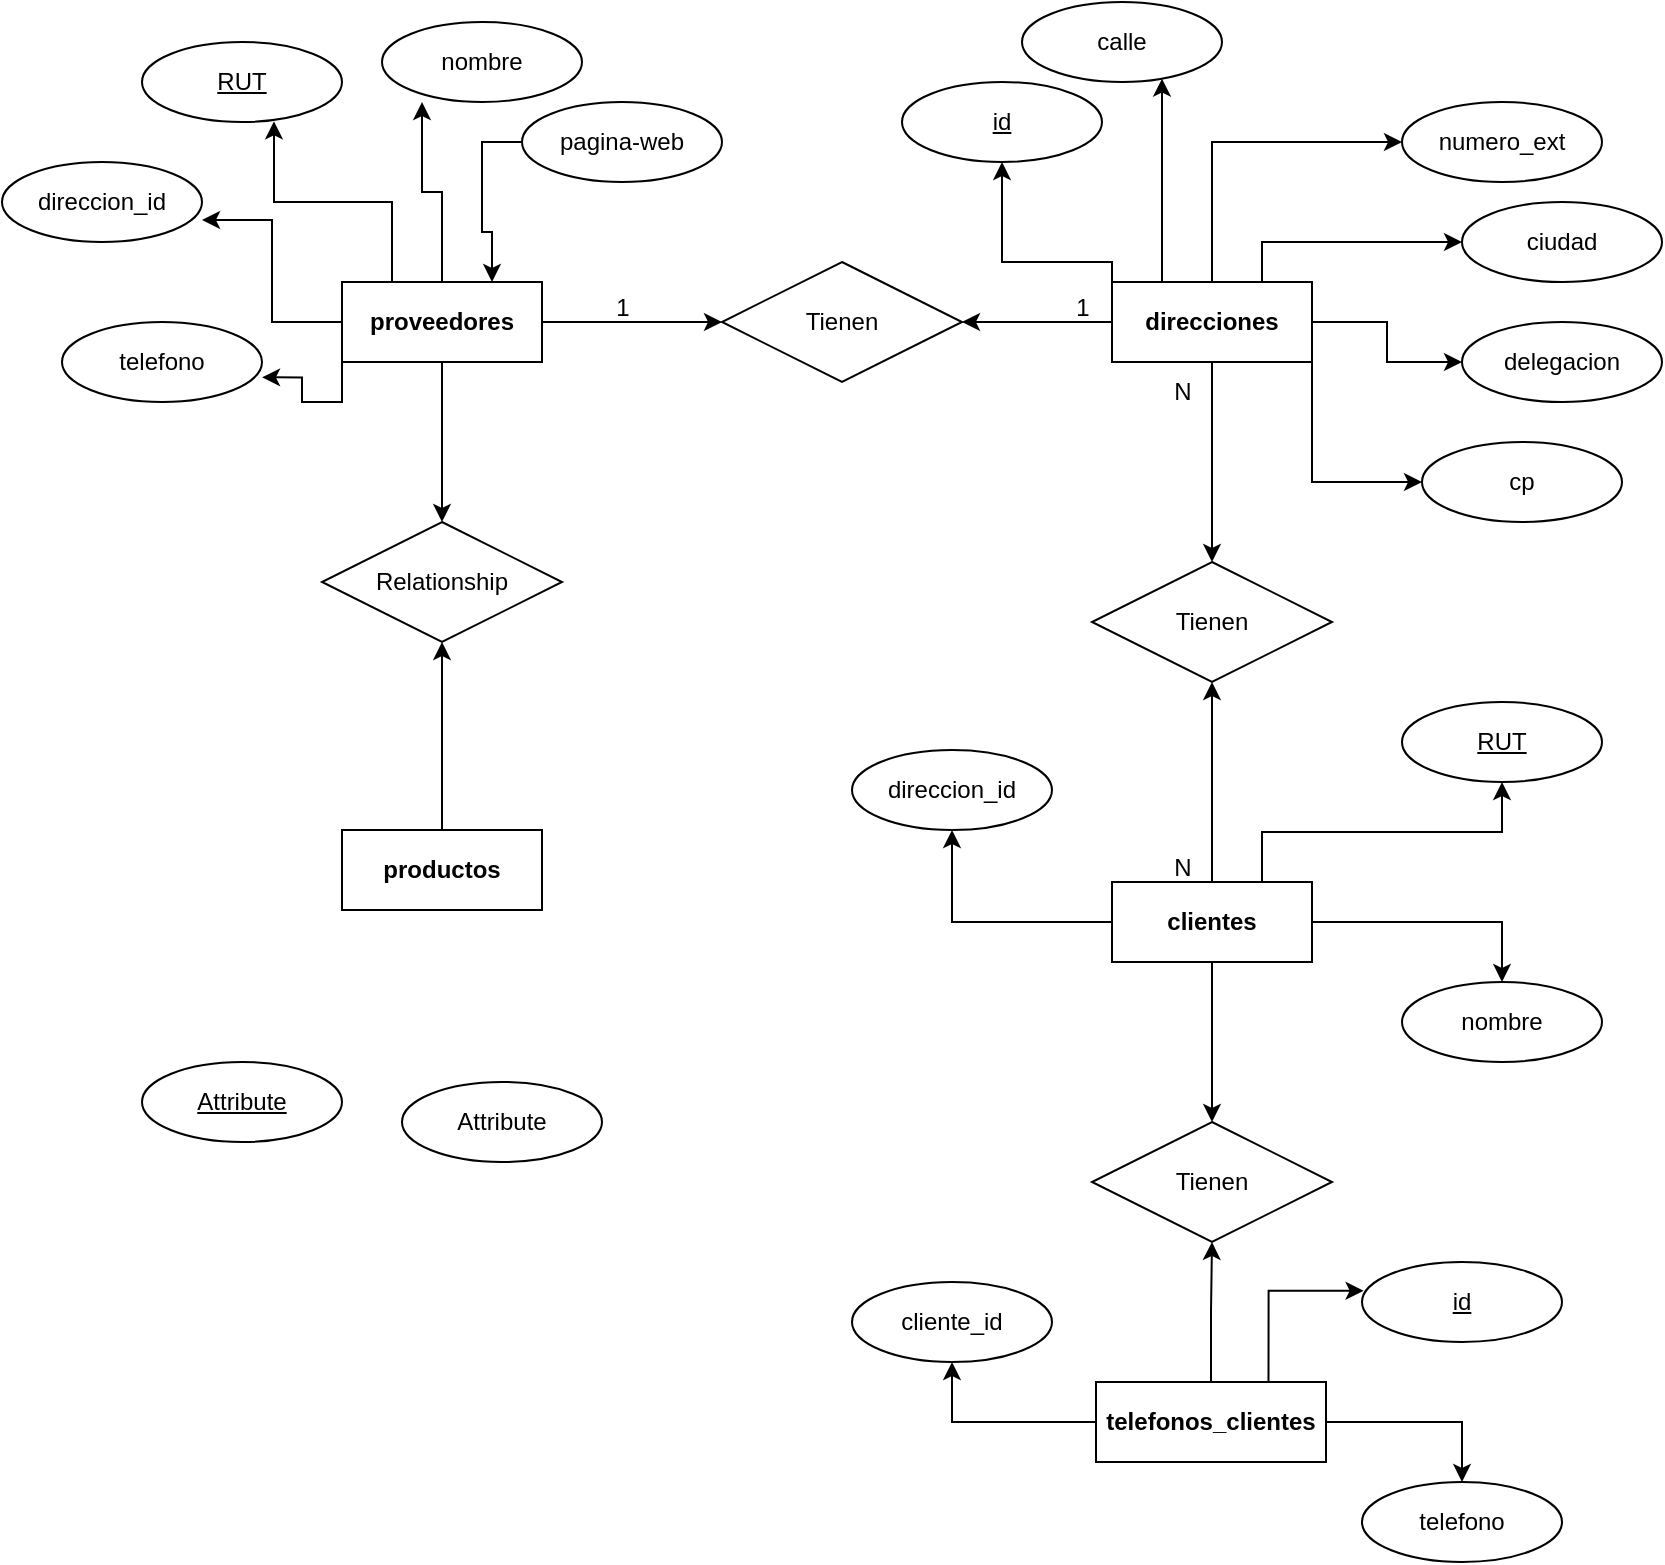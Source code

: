 <mxfile version="21.6.9" type="device">
  <diagram name="Página-1" id="r5auKBAjSaOcK4Md0aPP">
    <mxGraphModel dx="2316" dy="626" grid="1" gridSize="10" guides="1" tooltips="1" connect="1" arrows="1" fold="1" page="1" pageScale="1" pageWidth="1169" pageHeight="827" math="0" shadow="0">
      <root>
        <mxCell id="0" />
        <mxCell id="1" parent="0" />
        <mxCell id="DP8Jx5X4zibSQCms_1Pf-8" style="edgeStyle=orthogonalEdgeStyle;rounded=0;orthogonalLoop=1;jettySize=auto;html=1;exitX=0.5;exitY=0;exitDx=0;exitDy=0;entryX=0.2;entryY=1;entryDx=0;entryDy=0;entryPerimeter=0;" parent="1" source="DP8Jx5X4zibSQCms_1Pf-1" target="DP8Jx5X4zibSQCms_1Pf-4" edge="1">
          <mxGeometry relative="1" as="geometry" />
        </mxCell>
        <mxCell id="DP8Jx5X4zibSQCms_1Pf-9" style="edgeStyle=orthogonalEdgeStyle;rounded=0;orthogonalLoop=1;jettySize=auto;html=1;exitX=0.25;exitY=0;exitDx=0;exitDy=0;entryX=0.66;entryY=0.992;entryDx=0;entryDy=0;entryPerimeter=0;" parent="1" source="DP8Jx5X4zibSQCms_1Pf-1" target="DP8Jx5X4zibSQCms_1Pf-2" edge="1">
          <mxGeometry relative="1" as="geometry" />
        </mxCell>
        <mxCell id="DP8Jx5X4zibSQCms_1Pf-10" style="edgeStyle=orthogonalEdgeStyle;rounded=0;orthogonalLoop=1;jettySize=auto;html=1;exitX=0;exitY=0.5;exitDx=0;exitDy=0;entryX=1;entryY=0.725;entryDx=0;entryDy=0;entryPerimeter=0;" parent="1" source="DP8Jx5X4zibSQCms_1Pf-1" target="DP8Jx5X4zibSQCms_1Pf-5" edge="1">
          <mxGeometry relative="1" as="geometry" />
        </mxCell>
        <mxCell id="DP8Jx5X4zibSQCms_1Pf-11" style="edgeStyle=orthogonalEdgeStyle;rounded=0;orthogonalLoop=1;jettySize=auto;html=1;exitX=0;exitY=1;exitDx=0;exitDy=0;entryX=1;entryY=0.692;entryDx=0;entryDy=0;entryPerimeter=0;" parent="1" source="DP8Jx5X4zibSQCms_1Pf-1" target="DP8Jx5X4zibSQCms_1Pf-3" edge="1">
          <mxGeometry relative="1" as="geometry" />
        </mxCell>
        <mxCell id="DP8Jx5X4zibSQCms_1Pf-19" style="edgeStyle=orthogonalEdgeStyle;rounded=0;orthogonalLoop=1;jettySize=auto;html=1;exitX=1;exitY=0.5;exitDx=0;exitDy=0;entryX=0;entryY=0.5;entryDx=0;entryDy=0;" parent="1" source="DP8Jx5X4zibSQCms_1Pf-1" target="DP8Jx5X4zibSQCms_1Pf-13" edge="1">
          <mxGeometry relative="1" as="geometry" />
        </mxCell>
        <mxCell id="4TX8RcS20DUWZ-DZdMpi-28" style="edgeStyle=orthogonalEdgeStyle;rounded=0;orthogonalLoop=1;jettySize=auto;html=1;exitX=0.5;exitY=1;exitDx=0;exitDy=0;" edge="1" parent="1" source="DP8Jx5X4zibSQCms_1Pf-1" target="4TX8RcS20DUWZ-DZdMpi-27">
          <mxGeometry relative="1" as="geometry" />
        </mxCell>
        <mxCell id="DP8Jx5X4zibSQCms_1Pf-1" value="&lt;b&gt;proveedores&lt;/b&gt;" style="whiteSpace=wrap;html=1;align=center;" parent="1" vertex="1">
          <mxGeometry x="150" y="140" width="100" height="40" as="geometry" />
        </mxCell>
        <mxCell id="DP8Jx5X4zibSQCms_1Pf-2" value="RUT" style="ellipse;whiteSpace=wrap;html=1;align=center;fontStyle=4;" parent="1" vertex="1">
          <mxGeometry x="50" y="20" width="100" height="40" as="geometry" />
        </mxCell>
        <mxCell id="DP8Jx5X4zibSQCms_1Pf-3" value="telefono" style="ellipse;whiteSpace=wrap;html=1;align=center;" parent="1" vertex="1">
          <mxGeometry x="10" y="160" width="100" height="40" as="geometry" />
        </mxCell>
        <mxCell id="DP8Jx5X4zibSQCms_1Pf-4" value="nombre" style="ellipse;whiteSpace=wrap;html=1;align=center;" parent="1" vertex="1">
          <mxGeometry x="170" y="10" width="100" height="40" as="geometry" />
        </mxCell>
        <mxCell id="DP8Jx5X4zibSQCms_1Pf-5" value="direccion_id" style="ellipse;whiteSpace=wrap;html=1;align=center;" parent="1" vertex="1">
          <mxGeometry x="-20" y="80" width="100" height="40" as="geometry" />
        </mxCell>
        <mxCell id="4TX8RcS20DUWZ-DZdMpi-25" style="edgeStyle=orthogonalEdgeStyle;rounded=0;orthogonalLoop=1;jettySize=auto;html=1;exitX=0;exitY=0.5;exitDx=0;exitDy=0;entryX=0.75;entryY=0;entryDx=0;entryDy=0;" edge="1" parent="1" source="DP8Jx5X4zibSQCms_1Pf-6" target="DP8Jx5X4zibSQCms_1Pf-1">
          <mxGeometry relative="1" as="geometry" />
        </mxCell>
        <mxCell id="DP8Jx5X4zibSQCms_1Pf-6" value="pagina-web" style="ellipse;whiteSpace=wrap;html=1;align=center;" parent="1" vertex="1">
          <mxGeometry x="240" y="50" width="100" height="40" as="geometry" />
        </mxCell>
        <mxCell id="DP8Jx5X4zibSQCms_1Pf-20" style="edgeStyle=orthogonalEdgeStyle;rounded=0;orthogonalLoop=1;jettySize=auto;html=1;exitX=0;exitY=0.5;exitDx=0;exitDy=0;entryX=1;entryY=0.5;entryDx=0;entryDy=0;" parent="1" source="DP8Jx5X4zibSQCms_1Pf-7" target="DP8Jx5X4zibSQCms_1Pf-13" edge="1">
          <mxGeometry relative="1" as="geometry" />
        </mxCell>
        <mxCell id="DP8Jx5X4zibSQCms_1Pf-21" style="edgeStyle=orthogonalEdgeStyle;rounded=0;orthogonalLoop=1;jettySize=auto;html=1;exitX=0;exitY=0;exitDx=0;exitDy=0;entryX=0.5;entryY=1;entryDx=0;entryDy=0;" parent="1" source="DP8Jx5X4zibSQCms_1Pf-7" target="DP8Jx5X4zibSQCms_1Pf-14" edge="1">
          <mxGeometry relative="1" as="geometry">
            <Array as="points">
              <mxPoint x="535" y="130" />
              <mxPoint x="480" y="130" />
            </Array>
          </mxGeometry>
        </mxCell>
        <mxCell id="DP8Jx5X4zibSQCms_1Pf-22" style="edgeStyle=orthogonalEdgeStyle;rounded=0;orthogonalLoop=1;jettySize=auto;html=1;exitX=0.25;exitY=0;exitDx=0;exitDy=0;entryX=0.7;entryY=0.958;entryDx=0;entryDy=0;entryPerimeter=0;" parent="1" source="DP8Jx5X4zibSQCms_1Pf-7" target="DP8Jx5X4zibSQCms_1Pf-17" edge="1">
          <mxGeometry relative="1" as="geometry" />
        </mxCell>
        <mxCell id="DP8Jx5X4zibSQCms_1Pf-23" style="edgeStyle=orthogonalEdgeStyle;rounded=0;orthogonalLoop=1;jettySize=auto;html=1;exitX=0.5;exitY=0;exitDx=0;exitDy=0;entryX=0;entryY=0.5;entryDx=0;entryDy=0;" parent="1" source="DP8Jx5X4zibSQCms_1Pf-7" target="DP8Jx5X4zibSQCms_1Pf-18" edge="1">
          <mxGeometry relative="1" as="geometry" />
        </mxCell>
        <mxCell id="DP8Jx5X4zibSQCms_1Pf-24" style="edgeStyle=orthogonalEdgeStyle;rounded=0;orthogonalLoop=1;jettySize=auto;html=1;exitX=0.75;exitY=0;exitDx=0;exitDy=0;entryX=0;entryY=0.5;entryDx=0;entryDy=0;" parent="1" source="DP8Jx5X4zibSQCms_1Pf-7" target="DP8Jx5X4zibSQCms_1Pf-16" edge="1">
          <mxGeometry relative="1" as="geometry" />
        </mxCell>
        <mxCell id="DP8Jx5X4zibSQCms_1Pf-25" style="edgeStyle=orthogonalEdgeStyle;rounded=0;orthogonalLoop=1;jettySize=auto;html=1;exitX=1;exitY=0.5;exitDx=0;exitDy=0;" parent="1" source="DP8Jx5X4zibSQCms_1Pf-7" target="DP8Jx5X4zibSQCms_1Pf-15" edge="1">
          <mxGeometry relative="1" as="geometry" />
        </mxCell>
        <mxCell id="DP8Jx5X4zibSQCms_1Pf-27" style="edgeStyle=orthogonalEdgeStyle;rounded=0;orthogonalLoop=1;jettySize=auto;html=1;exitX=1;exitY=1;exitDx=0;exitDy=0;entryX=0;entryY=0.5;entryDx=0;entryDy=0;" parent="1" source="DP8Jx5X4zibSQCms_1Pf-7" target="DP8Jx5X4zibSQCms_1Pf-26" edge="1">
          <mxGeometry relative="1" as="geometry" />
        </mxCell>
        <mxCell id="DP8Jx5X4zibSQCms_1Pf-33" style="edgeStyle=orthogonalEdgeStyle;rounded=0;orthogonalLoop=1;jettySize=auto;html=1;exitX=0.5;exitY=1;exitDx=0;exitDy=0;entryX=0.5;entryY=0;entryDx=0;entryDy=0;" parent="1" source="DP8Jx5X4zibSQCms_1Pf-7" target="DP8Jx5X4zibSQCms_1Pf-30" edge="1">
          <mxGeometry relative="1" as="geometry" />
        </mxCell>
        <mxCell id="DP8Jx5X4zibSQCms_1Pf-7" value="&lt;b&gt;direcciones&lt;/b&gt;" style="whiteSpace=wrap;html=1;align=center;" parent="1" vertex="1">
          <mxGeometry x="535" y="140" width="100" height="40" as="geometry" />
        </mxCell>
        <mxCell id="DP8Jx5X4zibSQCms_1Pf-13" value="Tienen" style="shape=rhombus;perimeter=rhombusPerimeter;whiteSpace=wrap;html=1;align=center;" parent="1" vertex="1">
          <mxGeometry x="340" y="130" width="120" height="60" as="geometry" />
        </mxCell>
        <mxCell id="DP8Jx5X4zibSQCms_1Pf-14" value="id" style="ellipse;whiteSpace=wrap;html=1;align=center;fontStyle=4;" parent="1" vertex="1">
          <mxGeometry x="430" y="40" width="100" height="40" as="geometry" />
        </mxCell>
        <mxCell id="DP8Jx5X4zibSQCms_1Pf-15" value="delegacion" style="ellipse;whiteSpace=wrap;html=1;align=center;" parent="1" vertex="1">
          <mxGeometry x="710" y="160" width="100" height="40" as="geometry" />
        </mxCell>
        <mxCell id="DP8Jx5X4zibSQCms_1Pf-16" value="ciudad" style="ellipse;whiteSpace=wrap;html=1;align=center;" parent="1" vertex="1">
          <mxGeometry x="710" y="100" width="100" height="40" as="geometry" />
        </mxCell>
        <mxCell id="DP8Jx5X4zibSQCms_1Pf-17" value="calle" style="ellipse;whiteSpace=wrap;html=1;align=center;" parent="1" vertex="1">
          <mxGeometry x="490" width="100" height="40" as="geometry" />
        </mxCell>
        <mxCell id="DP8Jx5X4zibSQCms_1Pf-18" value="numero_ext" style="ellipse;whiteSpace=wrap;html=1;align=center;" parent="1" vertex="1">
          <mxGeometry x="680" y="50" width="100" height="40" as="geometry" />
        </mxCell>
        <mxCell id="DP8Jx5X4zibSQCms_1Pf-26" value="cp" style="ellipse;whiteSpace=wrap;html=1;align=center;" parent="1" vertex="1">
          <mxGeometry x="690" y="220" width="100" height="40" as="geometry" />
        </mxCell>
        <mxCell id="DP8Jx5X4zibSQCms_1Pf-28" value="1" style="text;html=1;align=center;verticalAlign=middle;resizable=0;points=[];autosize=1;strokeColor=none;fillColor=none;" parent="1" vertex="1">
          <mxGeometry x="275" y="138" width="30" height="30" as="geometry" />
        </mxCell>
        <mxCell id="DP8Jx5X4zibSQCms_1Pf-29" value="1" style="text;html=1;align=center;verticalAlign=middle;resizable=0;points=[];autosize=1;strokeColor=none;fillColor=none;" parent="1" vertex="1">
          <mxGeometry x="505" y="138" width="30" height="30" as="geometry" />
        </mxCell>
        <mxCell id="DP8Jx5X4zibSQCms_1Pf-30" value="Tienen" style="shape=rhombus;perimeter=rhombusPerimeter;whiteSpace=wrap;html=1;align=center;" parent="1" vertex="1">
          <mxGeometry x="525" y="280" width="120" height="60" as="geometry" />
        </mxCell>
        <mxCell id="DP8Jx5X4zibSQCms_1Pf-32" style="edgeStyle=orthogonalEdgeStyle;rounded=0;orthogonalLoop=1;jettySize=auto;html=1;exitX=0.5;exitY=0;exitDx=0;exitDy=0;entryX=0.5;entryY=1;entryDx=0;entryDy=0;" parent="1" source="DP8Jx5X4zibSQCms_1Pf-31" target="DP8Jx5X4zibSQCms_1Pf-30" edge="1">
          <mxGeometry relative="1" as="geometry" />
        </mxCell>
        <mxCell id="4TX8RcS20DUWZ-DZdMpi-5" style="edgeStyle=orthogonalEdgeStyle;rounded=0;orthogonalLoop=1;jettySize=auto;html=1;exitX=0;exitY=0.5;exitDx=0;exitDy=0;entryX=0.5;entryY=1;entryDx=0;entryDy=0;" edge="1" parent="1" source="DP8Jx5X4zibSQCms_1Pf-31" target="4TX8RcS20DUWZ-DZdMpi-1">
          <mxGeometry relative="1" as="geometry" />
        </mxCell>
        <mxCell id="4TX8RcS20DUWZ-DZdMpi-7" style="edgeStyle=orthogonalEdgeStyle;rounded=0;orthogonalLoop=1;jettySize=auto;html=1;exitX=1;exitY=0.5;exitDx=0;exitDy=0;entryX=0.5;entryY=0;entryDx=0;entryDy=0;" edge="1" parent="1" source="DP8Jx5X4zibSQCms_1Pf-31" target="DP8Jx5X4zibSQCms_1Pf-34">
          <mxGeometry relative="1" as="geometry" />
        </mxCell>
        <mxCell id="4TX8RcS20DUWZ-DZdMpi-8" style="edgeStyle=orthogonalEdgeStyle;rounded=0;orthogonalLoop=1;jettySize=auto;html=1;exitX=0.75;exitY=0;exitDx=0;exitDy=0;entryX=0.5;entryY=1;entryDx=0;entryDy=0;" edge="1" parent="1" source="DP8Jx5X4zibSQCms_1Pf-31" target="DP8Jx5X4zibSQCms_1Pf-35">
          <mxGeometry relative="1" as="geometry" />
        </mxCell>
        <mxCell id="4TX8RcS20DUWZ-DZdMpi-12" style="edgeStyle=orthogonalEdgeStyle;rounded=0;orthogonalLoop=1;jettySize=auto;html=1;exitX=0.5;exitY=1;exitDx=0;exitDy=0;entryX=0.5;entryY=0;entryDx=0;entryDy=0;" edge="1" parent="1" source="DP8Jx5X4zibSQCms_1Pf-31" target="4TX8RcS20DUWZ-DZdMpi-11">
          <mxGeometry relative="1" as="geometry" />
        </mxCell>
        <mxCell id="DP8Jx5X4zibSQCms_1Pf-31" value="&lt;b&gt;clientes&lt;/b&gt;" style="whiteSpace=wrap;html=1;align=center;" parent="1" vertex="1">
          <mxGeometry x="535" y="440" width="100" height="40" as="geometry" />
        </mxCell>
        <mxCell id="DP8Jx5X4zibSQCms_1Pf-34" value="nombre" style="ellipse;whiteSpace=wrap;html=1;align=center;" parent="1" vertex="1">
          <mxGeometry x="680" y="490" width="100" height="40" as="geometry" />
        </mxCell>
        <mxCell id="DP8Jx5X4zibSQCms_1Pf-35" value="RUT" style="ellipse;whiteSpace=wrap;html=1;align=center;fontStyle=4;" parent="1" vertex="1">
          <mxGeometry x="680" y="350" width="100" height="40" as="geometry" />
        </mxCell>
        <mxCell id="4TX8RcS20DUWZ-DZdMpi-1" value="direccion_id" style="ellipse;whiteSpace=wrap;html=1;align=center;" vertex="1" parent="1">
          <mxGeometry x="405" y="374" width="100" height="40" as="geometry" />
        </mxCell>
        <mxCell id="4TX8RcS20DUWZ-DZdMpi-9" value="N" style="text;html=1;align=center;verticalAlign=middle;resizable=0;points=[];autosize=1;strokeColor=none;fillColor=none;" vertex="1" parent="1">
          <mxGeometry x="555" y="180" width="30" height="30" as="geometry" />
        </mxCell>
        <mxCell id="4TX8RcS20DUWZ-DZdMpi-10" value="N" style="text;html=1;align=center;verticalAlign=middle;resizable=0;points=[];autosize=1;strokeColor=none;fillColor=none;" vertex="1" parent="1">
          <mxGeometry x="555" y="418" width="30" height="30" as="geometry" />
        </mxCell>
        <mxCell id="4TX8RcS20DUWZ-DZdMpi-11" value="Tienen" style="shape=rhombus;perimeter=rhombusPerimeter;whiteSpace=wrap;html=1;align=center;" vertex="1" parent="1">
          <mxGeometry x="525" y="560" width="120" height="60" as="geometry" />
        </mxCell>
        <mxCell id="4TX8RcS20DUWZ-DZdMpi-15" style="edgeStyle=orthogonalEdgeStyle;rounded=0;orthogonalLoop=1;jettySize=auto;html=1;exitX=0.5;exitY=0;exitDx=0;exitDy=0;entryX=0.5;entryY=1;entryDx=0;entryDy=0;" edge="1" parent="1" source="4TX8RcS20DUWZ-DZdMpi-13" target="4TX8RcS20DUWZ-DZdMpi-11">
          <mxGeometry relative="1" as="geometry" />
        </mxCell>
        <mxCell id="4TX8RcS20DUWZ-DZdMpi-22" style="edgeStyle=orthogonalEdgeStyle;rounded=0;orthogonalLoop=1;jettySize=auto;html=1;exitX=0.75;exitY=0;exitDx=0;exitDy=0;entryX=0.008;entryY=0.36;entryDx=0;entryDy=0;entryPerimeter=0;" edge="1" parent="1" source="4TX8RcS20DUWZ-DZdMpi-13" target="4TX8RcS20DUWZ-DZdMpi-21">
          <mxGeometry relative="1" as="geometry" />
        </mxCell>
        <mxCell id="4TX8RcS20DUWZ-DZdMpi-23" style="edgeStyle=orthogonalEdgeStyle;rounded=0;orthogonalLoop=1;jettySize=auto;html=1;exitX=1;exitY=0.5;exitDx=0;exitDy=0;entryX=0.5;entryY=0;entryDx=0;entryDy=0;" edge="1" parent="1" source="4TX8RcS20DUWZ-DZdMpi-13" target="4TX8RcS20DUWZ-DZdMpi-19">
          <mxGeometry relative="1" as="geometry" />
        </mxCell>
        <mxCell id="4TX8RcS20DUWZ-DZdMpi-24" style="edgeStyle=orthogonalEdgeStyle;rounded=0;orthogonalLoop=1;jettySize=auto;html=1;exitX=0;exitY=0.5;exitDx=0;exitDy=0;entryX=0.5;entryY=1;entryDx=0;entryDy=0;" edge="1" parent="1" source="4TX8RcS20DUWZ-DZdMpi-13" target="4TX8RcS20DUWZ-DZdMpi-20">
          <mxGeometry relative="1" as="geometry" />
        </mxCell>
        <mxCell id="4TX8RcS20DUWZ-DZdMpi-13" value="&lt;b&gt;telefonos_clientes&lt;/b&gt;" style="whiteSpace=wrap;html=1;align=center;" vertex="1" parent="1">
          <mxGeometry x="527" y="690" width="115" height="40" as="geometry" />
        </mxCell>
        <mxCell id="4TX8RcS20DUWZ-DZdMpi-19" value="telefono" style="ellipse;whiteSpace=wrap;html=1;align=center;" vertex="1" parent="1">
          <mxGeometry x="660" y="740" width="100" height="40" as="geometry" />
        </mxCell>
        <mxCell id="4TX8RcS20DUWZ-DZdMpi-20" value="cliente_id" style="ellipse;whiteSpace=wrap;html=1;align=center;" vertex="1" parent="1">
          <mxGeometry x="405" y="640" width="100" height="40" as="geometry" />
        </mxCell>
        <mxCell id="4TX8RcS20DUWZ-DZdMpi-21" value="id" style="ellipse;whiteSpace=wrap;html=1;align=center;fontStyle=4;" vertex="1" parent="1">
          <mxGeometry x="660" y="630" width="100" height="40" as="geometry" />
        </mxCell>
        <mxCell id="4TX8RcS20DUWZ-DZdMpi-29" style="edgeStyle=orthogonalEdgeStyle;rounded=0;orthogonalLoop=1;jettySize=auto;html=1;exitX=0.5;exitY=0;exitDx=0;exitDy=0;entryX=0.5;entryY=1;entryDx=0;entryDy=0;" edge="1" parent="1" source="4TX8RcS20DUWZ-DZdMpi-26" target="4TX8RcS20DUWZ-DZdMpi-27">
          <mxGeometry relative="1" as="geometry" />
        </mxCell>
        <mxCell id="4TX8RcS20DUWZ-DZdMpi-26" value="&lt;b&gt;productos&lt;/b&gt;" style="whiteSpace=wrap;html=1;align=center;" vertex="1" parent="1">
          <mxGeometry x="150" y="414" width="100" height="40" as="geometry" />
        </mxCell>
        <mxCell id="4TX8RcS20DUWZ-DZdMpi-27" value="Relationship" style="shape=rhombus;perimeter=rhombusPerimeter;whiteSpace=wrap;html=1;align=center;" vertex="1" parent="1">
          <mxGeometry x="140" y="260" width="120" height="60" as="geometry" />
        </mxCell>
        <mxCell id="4TX8RcS20DUWZ-DZdMpi-30" value="Attribute" style="ellipse;whiteSpace=wrap;html=1;align=center;" vertex="1" parent="1">
          <mxGeometry x="180" y="540" width="100" height="40" as="geometry" />
        </mxCell>
        <mxCell id="4TX8RcS20DUWZ-DZdMpi-31" value="Attribute" style="ellipse;whiteSpace=wrap;html=1;align=center;fontStyle=4;" vertex="1" parent="1">
          <mxGeometry x="50" y="530" width="100" height="40" as="geometry" />
        </mxCell>
      </root>
    </mxGraphModel>
  </diagram>
</mxfile>
